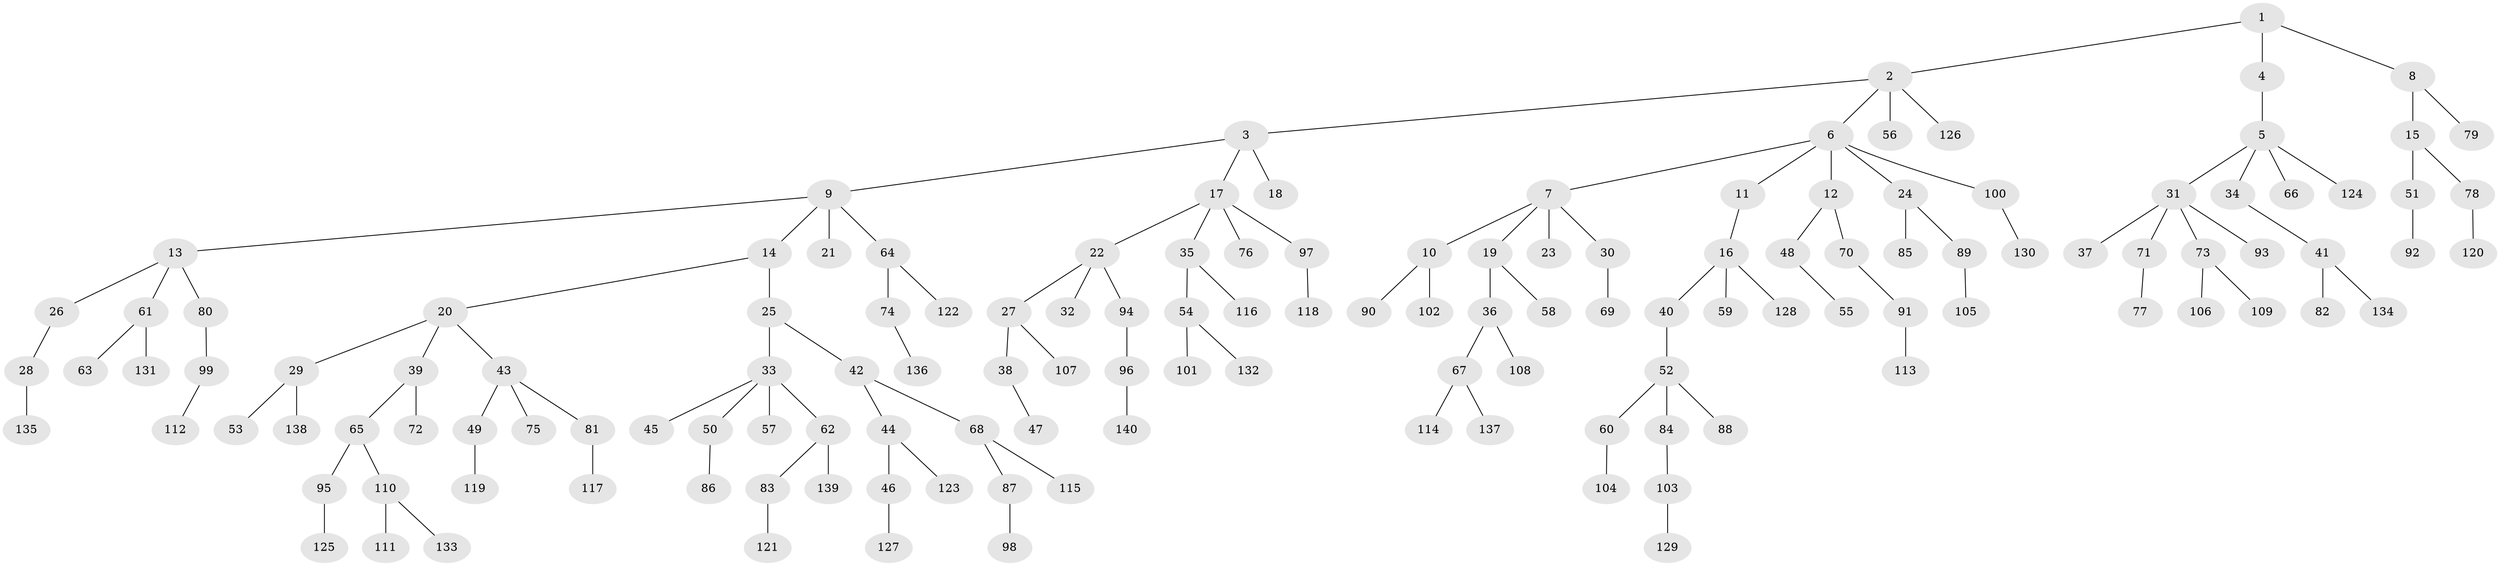 // Generated by graph-tools (version 1.1) at 2025/11/02/27/25 16:11:25]
// undirected, 140 vertices, 139 edges
graph export_dot {
graph [start="1"]
  node [color=gray90,style=filled];
  1;
  2;
  3;
  4;
  5;
  6;
  7;
  8;
  9;
  10;
  11;
  12;
  13;
  14;
  15;
  16;
  17;
  18;
  19;
  20;
  21;
  22;
  23;
  24;
  25;
  26;
  27;
  28;
  29;
  30;
  31;
  32;
  33;
  34;
  35;
  36;
  37;
  38;
  39;
  40;
  41;
  42;
  43;
  44;
  45;
  46;
  47;
  48;
  49;
  50;
  51;
  52;
  53;
  54;
  55;
  56;
  57;
  58;
  59;
  60;
  61;
  62;
  63;
  64;
  65;
  66;
  67;
  68;
  69;
  70;
  71;
  72;
  73;
  74;
  75;
  76;
  77;
  78;
  79;
  80;
  81;
  82;
  83;
  84;
  85;
  86;
  87;
  88;
  89;
  90;
  91;
  92;
  93;
  94;
  95;
  96;
  97;
  98;
  99;
  100;
  101;
  102;
  103;
  104;
  105;
  106;
  107;
  108;
  109;
  110;
  111;
  112;
  113;
  114;
  115;
  116;
  117;
  118;
  119;
  120;
  121;
  122;
  123;
  124;
  125;
  126;
  127;
  128;
  129;
  130;
  131;
  132;
  133;
  134;
  135;
  136;
  137;
  138;
  139;
  140;
  1 -- 2;
  1 -- 4;
  1 -- 8;
  2 -- 3;
  2 -- 6;
  2 -- 56;
  2 -- 126;
  3 -- 9;
  3 -- 17;
  3 -- 18;
  4 -- 5;
  5 -- 31;
  5 -- 34;
  5 -- 66;
  5 -- 124;
  6 -- 7;
  6 -- 11;
  6 -- 12;
  6 -- 24;
  6 -- 100;
  7 -- 10;
  7 -- 19;
  7 -- 23;
  7 -- 30;
  8 -- 15;
  8 -- 79;
  9 -- 13;
  9 -- 14;
  9 -- 21;
  9 -- 64;
  10 -- 90;
  10 -- 102;
  11 -- 16;
  12 -- 48;
  12 -- 70;
  13 -- 26;
  13 -- 61;
  13 -- 80;
  14 -- 20;
  14 -- 25;
  15 -- 51;
  15 -- 78;
  16 -- 40;
  16 -- 59;
  16 -- 128;
  17 -- 22;
  17 -- 35;
  17 -- 76;
  17 -- 97;
  19 -- 36;
  19 -- 58;
  20 -- 29;
  20 -- 39;
  20 -- 43;
  22 -- 27;
  22 -- 32;
  22 -- 94;
  24 -- 85;
  24 -- 89;
  25 -- 33;
  25 -- 42;
  26 -- 28;
  27 -- 38;
  27 -- 107;
  28 -- 135;
  29 -- 53;
  29 -- 138;
  30 -- 69;
  31 -- 37;
  31 -- 71;
  31 -- 73;
  31 -- 93;
  33 -- 45;
  33 -- 50;
  33 -- 57;
  33 -- 62;
  34 -- 41;
  35 -- 54;
  35 -- 116;
  36 -- 67;
  36 -- 108;
  38 -- 47;
  39 -- 65;
  39 -- 72;
  40 -- 52;
  41 -- 82;
  41 -- 134;
  42 -- 44;
  42 -- 68;
  43 -- 49;
  43 -- 75;
  43 -- 81;
  44 -- 46;
  44 -- 123;
  46 -- 127;
  48 -- 55;
  49 -- 119;
  50 -- 86;
  51 -- 92;
  52 -- 60;
  52 -- 84;
  52 -- 88;
  54 -- 101;
  54 -- 132;
  60 -- 104;
  61 -- 63;
  61 -- 131;
  62 -- 83;
  62 -- 139;
  64 -- 74;
  64 -- 122;
  65 -- 95;
  65 -- 110;
  67 -- 114;
  67 -- 137;
  68 -- 87;
  68 -- 115;
  70 -- 91;
  71 -- 77;
  73 -- 106;
  73 -- 109;
  74 -- 136;
  78 -- 120;
  80 -- 99;
  81 -- 117;
  83 -- 121;
  84 -- 103;
  87 -- 98;
  89 -- 105;
  91 -- 113;
  94 -- 96;
  95 -- 125;
  96 -- 140;
  97 -- 118;
  99 -- 112;
  100 -- 130;
  103 -- 129;
  110 -- 111;
  110 -- 133;
}

